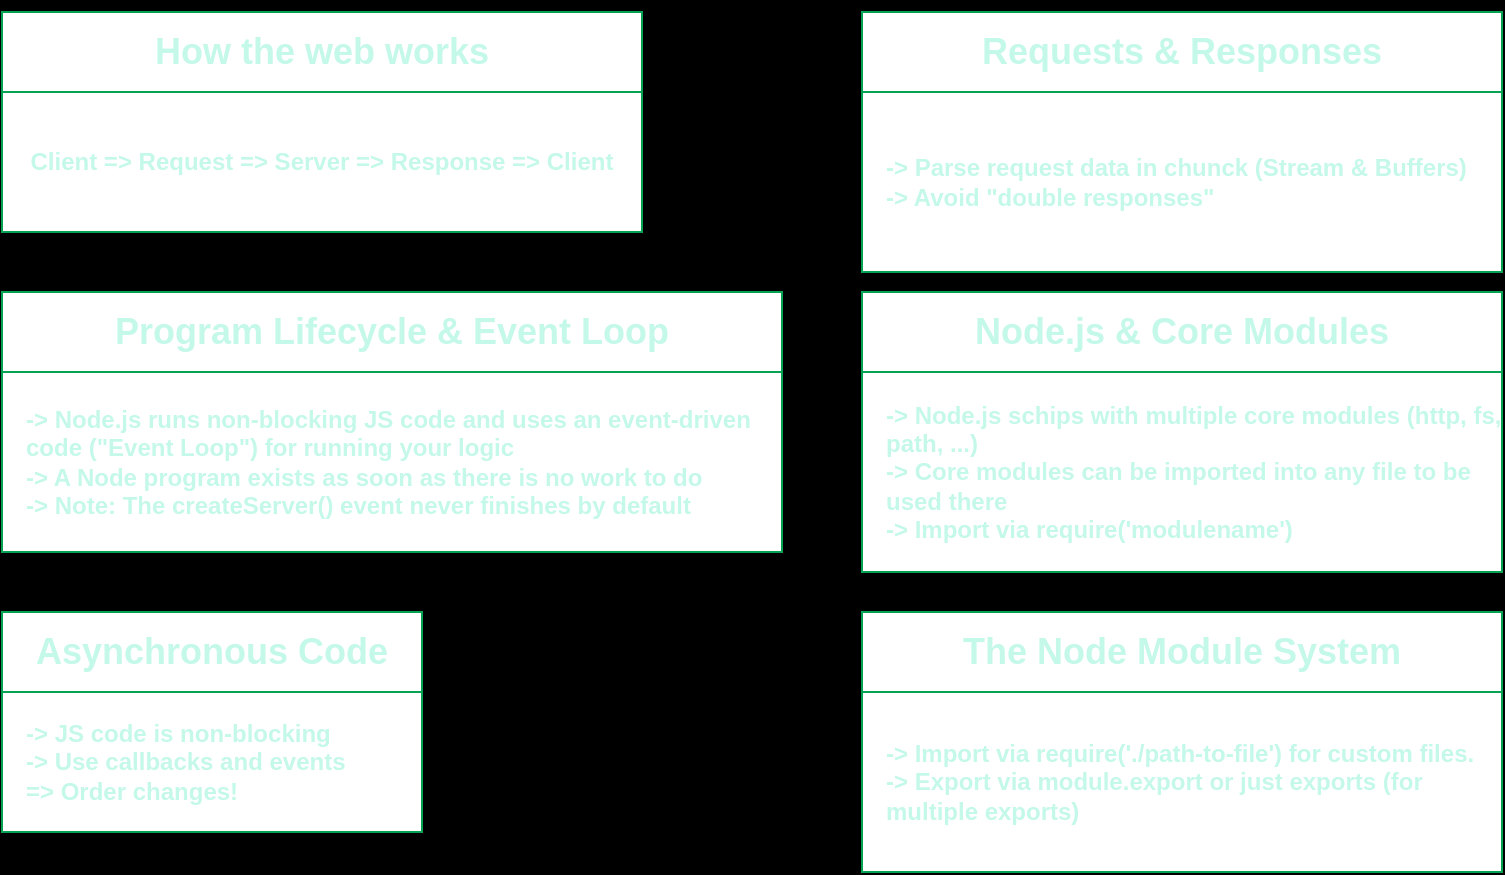 <mxfile>
    <diagram id="p46ZfVs7kIe0Nsib2IUU" name="Page-1">
        <mxGraphModel dx="1002" dy="571" grid="0" gridSize="10" guides="1" tooltips="1" connect="1" arrows="1" fold="1" page="1" pageScale="1" pageWidth="850" pageHeight="1100" background="#000000" math="0" shadow="0">
            <root>
                <mxCell id="0"/>
                <mxCell id="1" parent="0"/>
                <mxCell id="25" value="&lt;h2&gt;How the web works&lt;/h2&gt;" style="rounded=0;whiteSpace=wrap;html=1;strokeColor=#06A254;fontColor=#C4F8E9;fontStyle=1" vertex="1" parent="1">
                    <mxGeometry x="20" y="30" width="320" height="40" as="geometry"/>
                </mxCell>
                <mxCell id="26" value="Client =&amp;gt; Request =&amp;gt; Server =&amp;gt; Response =&amp;gt; Client" style="rounded=0;whiteSpace=wrap;html=1;strokeColor=#06A254;fontColor=#C4F8E9;fontStyle=1" vertex="1" parent="1">
                    <mxGeometry x="20" y="70" width="320" height="70" as="geometry"/>
                </mxCell>
                <mxCell id="28" value="&lt;h2&gt;Program Lifecycle &amp;amp; Event Loop&lt;/h2&gt;" style="rounded=0;whiteSpace=wrap;html=1;strokeColor=#06A254;fontColor=#C4F8E9;fontStyle=1" vertex="1" parent="1">
                    <mxGeometry x="20" y="170" width="390" height="40" as="geometry"/>
                </mxCell>
                <mxCell id="29" value="-&amp;gt; Node.js runs non-blocking JS code and uses an event-driven code (&quot;Event Loop&quot;) for running your logic&lt;br&gt;-&amp;gt; A Node program exists as soon as there is no work to do&lt;br&gt;-&amp;gt; Note: The createServer() event never finishes by default" style="rounded=0;whiteSpace=wrap;html=1;strokeColor=#06A254;fontColor=#C4F8E9;fontStyle=1;align=left;spacingLeft=10;" vertex="1" parent="1">
                    <mxGeometry x="20" y="210" width="390" height="90" as="geometry"/>
                </mxCell>
                <mxCell id="30" value="&lt;h2&gt;Asynchronous Code&lt;/h2&gt;" style="rounded=0;whiteSpace=wrap;html=1;strokeColor=#06A254;fontColor=#C4F8E9;fontStyle=1" vertex="1" parent="1">
                    <mxGeometry x="20" y="330" width="210" height="40" as="geometry"/>
                </mxCell>
                <mxCell id="31" value="-&amp;gt; JS code is non-blocking&lt;br&gt;-&amp;gt; Use callbacks and events&amp;nbsp;&lt;br&gt;=&amp;gt; Order changes!" style="rounded=0;whiteSpace=wrap;html=1;strokeColor=#06A254;fontColor=#C4F8E9;fontStyle=1;align=left;spacingLeft=10;" vertex="1" parent="1">
                    <mxGeometry x="20" y="370" width="210" height="70" as="geometry"/>
                </mxCell>
                <mxCell id="33" value="-&amp;gt; Parse request data in chunck (Stream &amp;amp; Buffers)&lt;br&gt;-&amp;gt; Avoid &quot;double responses&quot;" style="rounded=0;whiteSpace=wrap;html=1;strokeColor=#06A254;fontColor=#C4F8E9;fontStyle=1;align=left;spacingLeft=10;" vertex="1" parent="1">
                    <mxGeometry x="450" y="70" width="320" height="90" as="geometry"/>
                </mxCell>
                <mxCell id="34" value="&lt;h2&gt;Requests &amp;amp; Responses&lt;/h2&gt;" style="rounded=0;whiteSpace=wrap;html=1;strokeColor=#06A254;fontColor=#C4F8E9;fontStyle=1" vertex="1" parent="1">
                    <mxGeometry x="450" y="30" width="320" height="40" as="geometry"/>
                </mxCell>
                <mxCell id="36" value="-&amp;gt; Node.js schips with multiple core modules (http, fs, path, ...)&lt;br&gt;-&amp;gt; Core modules can be imported into any file to be used there&lt;br&gt;-&amp;gt; Import via require('modulename')" style="rounded=0;whiteSpace=wrap;html=1;strokeColor=#06A254;fontColor=#C4F8E9;fontStyle=1;align=left;spacingLeft=10;" vertex="1" parent="1">
                    <mxGeometry x="450" y="210" width="320" height="100" as="geometry"/>
                </mxCell>
                <mxCell id="37" value="&lt;h2&gt;Node.js &amp;amp; Core Modules&lt;/h2&gt;" style="rounded=0;whiteSpace=wrap;html=1;strokeColor=#06A254;fontColor=#C4F8E9;fontStyle=1" vertex="1" parent="1">
                    <mxGeometry x="450" y="170" width="320" height="40" as="geometry"/>
                </mxCell>
                <mxCell id="38" value="-&amp;gt; Import via require('./path-to-file') for custom files.&lt;br&gt;-&amp;gt; Export via module.export or just exports (for multiple exports)" style="rounded=0;whiteSpace=wrap;html=1;strokeColor=#06A254;fontColor=#C4F8E9;fontStyle=1;align=left;spacingLeft=10;" vertex="1" parent="1">
                    <mxGeometry x="450" y="370" width="320" height="90" as="geometry"/>
                </mxCell>
                <mxCell id="39" value="&lt;h2&gt;The Node Module System&lt;/h2&gt;" style="rounded=0;whiteSpace=wrap;html=1;strokeColor=#06A254;fontColor=#C4F8E9;fontStyle=1" vertex="1" parent="1">
                    <mxGeometry x="450" y="330" width="320" height="40" as="geometry"/>
                </mxCell>
            </root>
        </mxGraphModel>
    </diagram>
</mxfile>